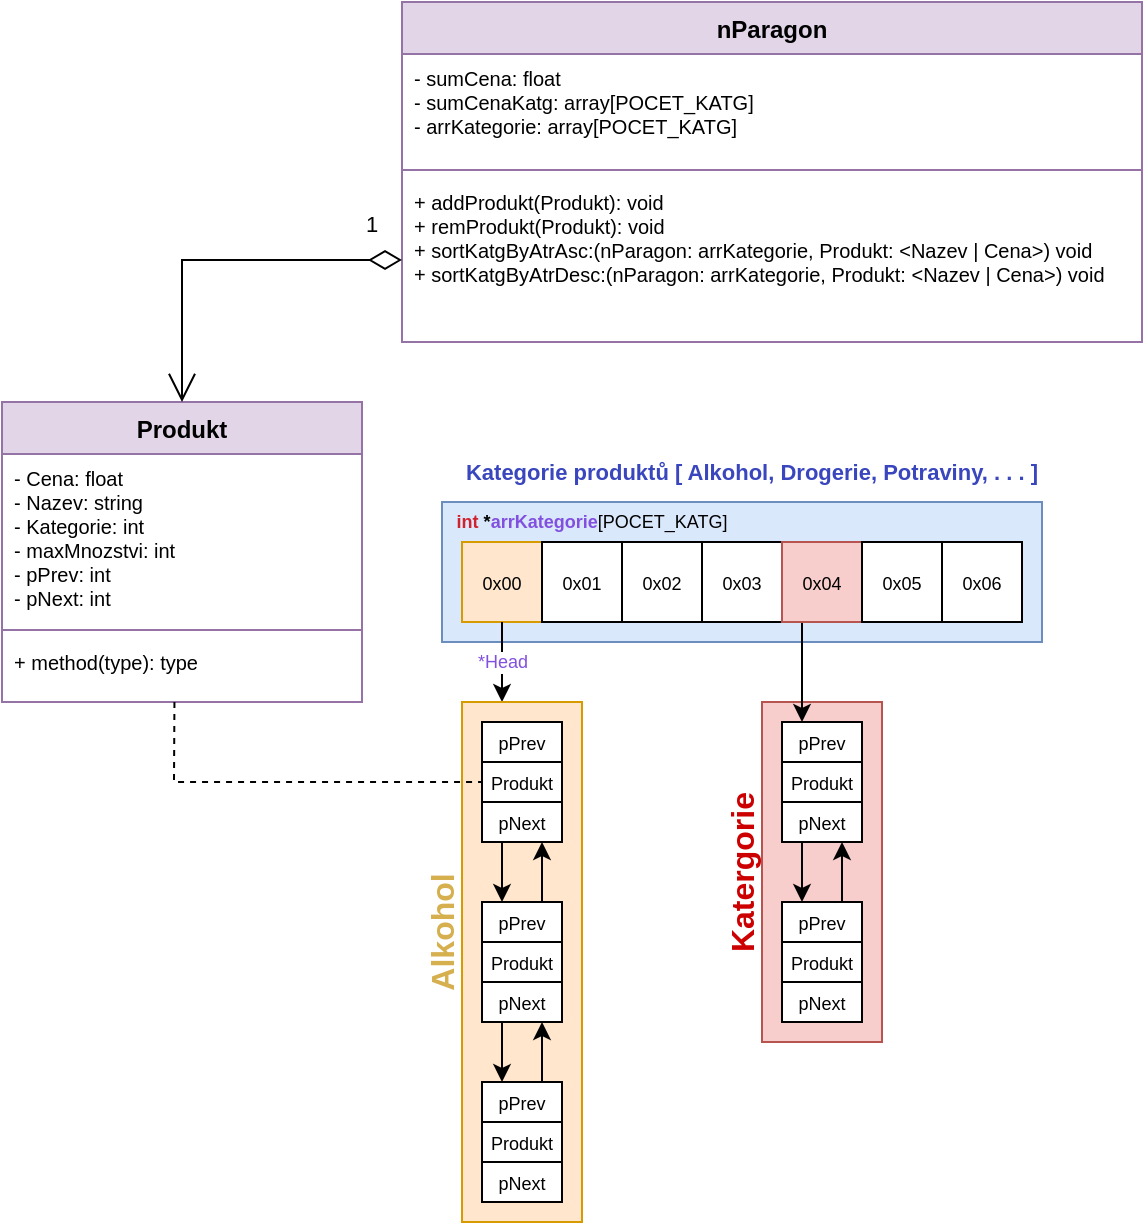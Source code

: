 <mxfile version="20.6.0" type="device"><diagram id="w1BpRzVjmXQjuApl746w" name="Stránka-1"><mxGraphModel dx="2330" dy="655" grid="1" gridSize="10" guides="1" tooltips="1" connect="1" arrows="1" fold="1" page="1" pageScale="1" pageWidth="827" pageHeight="1169" math="0" shadow="0"><root><mxCell id="0"/><mxCell id="1" parent="0"/><mxCell id="PmZrzllTRT7rCiJc2_XU-64" value="" style="rounded=0;whiteSpace=wrap;html=1;fontSize=9;fillColor=#f8cecc;strokeColor=#b85450;" parent="1" vertex="1"><mxGeometry x="350" y="400" width="60" height="170" as="geometry"/></mxCell><mxCell id="PmZrzllTRT7rCiJc2_XU-12" value="" style="rounded=0;whiteSpace=wrap;html=1;fillColor=#dae8fc;strokeColor=#6c8ebf;" parent="1" vertex="1"><mxGeometry x="190" y="300" width="300" height="70" as="geometry"/></mxCell><mxCell id="PmZrzllTRT7rCiJc2_XU-5" value="&lt;font style=&quot;font-size: 9px;&quot;&gt;0x00&lt;/font&gt;" style="rounded=0;whiteSpace=wrap;html=1;fillColor=#ffe6cc;strokeColor=#d79b00;" parent="1" vertex="1"><mxGeometry x="200" y="320" width="40" height="40" as="geometry"/></mxCell><mxCell id="PmZrzllTRT7rCiJc2_XU-13" value="&lt;font color=&quot;#cf222e&quot;&gt;&lt;b&gt;int&lt;/b&gt; &lt;/font&gt;&lt;b&gt;*&lt;font color=&quot;#8250df&quot;&gt;arrKategorie&lt;/font&gt;&lt;/b&gt;[POCET_KATG]" style="text;html=1;strokeColor=none;fillColor=none;align=center;verticalAlign=middle;whiteSpace=wrap;rounded=0;fontSize=9;" parent="1" vertex="1"><mxGeometry x="190" y="300" width="150" height="20" as="geometry"/></mxCell><mxCell id="PmZrzllTRT7rCiJc2_XU-14" value="&lt;font style=&quot;font-size: 9px;&quot;&gt;0x01&lt;/font&gt;" style="rounded=0;whiteSpace=wrap;html=1;" parent="1" vertex="1"><mxGeometry x="240" y="320" width="40" height="40" as="geometry"/></mxCell><mxCell id="PmZrzllTRT7rCiJc2_XU-15" value="&lt;font style=&quot;font-size: 9px;&quot;&gt;0x02&lt;/font&gt;" style="rounded=0;whiteSpace=wrap;html=1;" parent="1" vertex="1"><mxGeometry x="280" y="320" width="40" height="40" as="geometry"/></mxCell><mxCell id="PmZrzllTRT7rCiJc2_XU-16" value="&lt;font style=&quot;font-size: 9px;&quot;&gt;0x03&lt;/font&gt;" style="rounded=0;whiteSpace=wrap;html=1;" parent="1" vertex="1"><mxGeometry x="320" y="320" width="40" height="40" as="geometry"/></mxCell><mxCell id="PmZrzllTRT7rCiJc2_XU-61" style="edgeStyle=orthogonalEdgeStyle;rounded=0;orthogonalLoop=1;jettySize=auto;html=1;entryX=0.25;entryY=0;entryDx=0;entryDy=0;fontSize=9;fontColor=#8250df;exitX=0.25;exitY=1;exitDx=0;exitDy=0;" parent="1" source="PmZrzllTRT7rCiJc2_XU-17" target="PmZrzllTRT7rCiJc2_XU-48" edge="1"><mxGeometry relative="1" as="geometry"/></mxCell><mxCell id="PmZrzllTRT7rCiJc2_XU-17" value="&lt;font style=&quot;font-size: 9px;&quot;&gt;0x04&lt;/font&gt;" style="rounded=0;whiteSpace=wrap;html=1;fillColor=#f8cecc;strokeColor=#b85450;" parent="1" vertex="1"><mxGeometry x="360" y="320" width="40" height="40" as="geometry"/></mxCell><mxCell id="PmZrzllTRT7rCiJc2_XU-18" value="&lt;font style=&quot;font-size: 9px;&quot;&gt;0x05&lt;/font&gt;" style="rounded=0;whiteSpace=wrap;html=1;" parent="1" vertex="1"><mxGeometry x="400" y="320" width="40" height="40" as="geometry"/></mxCell><mxCell id="PmZrzllTRT7rCiJc2_XU-19" value="&lt;font style=&quot;font-size: 9px;&quot;&gt;0x06&lt;/font&gt;" style="rounded=0;whiteSpace=wrap;html=1;" parent="1" vertex="1"><mxGeometry x="440" y="320" width="40" height="40" as="geometry"/></mxCell><mxCell id="PmZrzllTRT7rCiJc2_XU-43" value="" style="endArrow=classic;html=1;rounded=0;fontSize=9;fontColor=#8250df;exitX=0.5;exitY=1;exitDx=0;exitDy=0;entryX=0.5;entryY=0;entryDx=0;entryDy=0;" parent="1" source="PmZrzllTRT7rCiJc2_XU-5" edge="1"><mxGeometry relative="1" as="geometry"><mxPoint x="210" y="510" as="sourcePoint"/><mxPoint x="220" y="400.0" as="targetPoint"/></mxGeometry></mxCell><mxCell id="PmZrzllTRT7rCiJc2_XU-44" value="*Head" style="edgeLabel;resizable=0;html=1;align=center;verticalAlign=middle;fontSize=9;fontColor=#8250df;" parent="PmZrzllTRT7rCiJc2_XU-43" connectable="0" vertex="1"><mxGeometry relative="1" as="geometry"/></mxCell><mxCell id="PmZrzllTRT7rCiJc2_XU-45" value="&lt;font style=&quot;font-size: 9px;&quot;&gt;Produkt&lt;/font&gt;" style="rounded=0;whiteSpace=wrap;html=1;" parent="1" vertex="1"><mxGeometry x="360" y="430" width="40" height="20" as="geometry"/></mxCell><mxCell id="PmZrzllTRT7rCiJc2_XU-46" style="edgeStyle=orthogonalEdgeStyle;rounded=0;orthogonalLoop=1;jettySize=auto;html=1;exitX=0.5;exitY=1;exitDx=0;exitDy=0;fontSize=9;fontColor=#8250df;" parent="1" source="PmZrzllTRT7rCiJc2_XU-45" target="PmZrzllTRT7rCiJc2_XU-45" edge="1"><mxGeometry relative="1" as="geometry"/></mxCell><mxCell id="PmZrzllTRT7rCiJc2_XU-55" style="edgeStyle=orthogonalEdgeStyle;rounded=0;orthogonalLoop=1;jettySize=auto;html=1;entryX=0.25;entryY=0;entryDx=0;entryDy=0;fontSize=9;fontColor=#8250df;exitX=0.25;exitY=1;exitDx=0;exitDy=0;" parent="1" source="PmZrzllTRT7rCiJc2_XU-47" target="PmZrzllTRT7rCiJc2_XU-52" edge="1"><mxGeometry relative="1" as="geometry"/></mxCell><mxCell id="PmZrzllTRT7rCiJc2_XU-47" value="&lt;font style=&quot;font-size: 9px;&quot;&gt;pNext&lt;/font&gt;" style="rounded=0;whiteSpace=wrap;html=1;" parent="1" vertex="1"><mxGeometry x="360" y="450" width="40" height="20" as="geometry"/></mxCell><mxCell id="PmZrzllTRT7rCiJc2_XU-48" value="&lt;font style=&quot;font-size: 9px;&quot;&gt;pPrev&lt;/font&gt;" style="rounded=0;whiteSpace=wrap;html=1;" parent="1" vertex="1"><mxGeometry x="360" y="410" width="40" height="20" as="geometry"/></mxCell><mxCell id="PmZrzllTRT7rCiJc2_XU-49" value="&lt;font style=&quot;font-size: 9px;&quot;&gt;Produkt&lt;/font&gt;" style="rounded=0;whiteSpace=wrap;html=1;" parent="1" vertex="1"><mxGeometry x="360" y="520" width="40" height="20" as="geometry"/></mxCell><mxCell id="PmZrzllTRT7rCiJc2_XU-50" style="edgeStyle=orthogonalEdgeStyle;rounded=0;orthogonalLoop=1;jettySize=auto;html=1;exitX=0.5;exitY=1;exitDx=0;exitDy=0;fontSize=9;fontColor=#8250df;" parent="1" source="PmZrzllTRT7rCiJc2_XU-49" target="PmZrzllTRT7rCiJc2_XU-49" edge="1"><mxGeometry relative="1" as="geometry"/></mxCell><mxCell id="PmZrzllTRT7rCiJc2_XU-51" value="&lt;font style=&quot;font-size: 9px;&quot;&gt;pNext&lt;/font&gt;" style="rounded=0;whiteSpace=wrap;html=1;" parent="1" vertex="1"><mxGeometry x="360" y="540" width="40" height="20" as="geometry"/></mxCell><mxCell id="PmZrzllTRT7rCiJc2_XU-56" style="edgeStyle=orthogonalEdgeStyle;rounded=0;orthogonalLoop=1;jettySize=auto;html=1;entryX=0.75;entryY=1;entryDx=0;entryDy=0;fontSize=9;fontColor=#8250df;exitX=0.75;exitY=0;exitDx=0;exitDy=0;" parent="1" source="PmZrzllTRT7rCiJc2_XU-52" target="PmZrzllTRT7rCiJc2_XU-47" edge="1"><mxGeometry relative="1" as="geometry"/></mxCell><mxCell id="PmZrzllTRT7rCiJc2_XU-52" value="&lt;font style=&quot;font-size: 9px;&quot;&gt;pPrev&lt;/font&gt;" style="rounded=0;whiteSpace=wrap;html=1;" parent="1" vertex="1"><mxGeometry x="360" y="500" width="40" height="20" as="geometry"/></mxCell><mxCell id="PmZrzllTRT7rCiJc2_XU-65" value="&lt;b&gt;&lt;font color=&quot;#3946bd&quot; style=&quot;font-size: 11px;&quot;&gt;Kategorie produktů [ Alkohol, Drogerie, Potraviny, . . . ]&lt;/font&gt;&lt;/b&gt;" style="text;html=1;strokeColor=none;fillColor=none;align=center;verticalAlign=middle;whiteSpace=wrap;rounded=0;fontSize=9;fontColor=#8250df;" parent="1" vertex="1"><mxGeometry x="200" y="270" width="290" height="30" as="geometry"/></mxCell><mxCell id="WIv5ynK2gD3QLk-U7zDh-7" value="Produkt" style="swimlane;fontStyle=1;align=center;verticalAlign=top;childLayout=stackLayout;horizontal=1;startSize=26;horizontalStack=0;resizeParent=1;resizeParentMax=0;resizeLast=0;collapsible=1;marginBottom=0;fillColor=#e1d5e7;strokeColor=#9673a6;" parent="1" vertex="1"><mxGeometry x="-30" y="250" width="180" height="150" as="geometry"/></mxCell><mxCell id="WIv5ynK2gD3QLk-U7zDh-8" value="- Cena: float&#10;- Nazev: string&#10;- Kategorie: int&#10;- maxMnozstvi: int&#10;- pPrev: int&#10;- pNext: int" style="text;strokeColor=none;fillColor=none;align=left;verticalAlign=top;spacingLeft=4;spacingRight=4;overflow=hidden;rotatable=0;points=[[0,0.5],[1,0.5]];portConstraint=eastwest;fontSize=10;" parent="WIv5ynK2gD3QLk-U7zDh-7" vertex="1"><mxGeometry y="26" width="180" height="84" as="geometry"/></mxCell><mxCell id="WIv5ynK2gD3QLk-U7zDh-9" value="" style="line;strokeWidth=1;fillColor=none;align=left;verticalAlign=middle;spacingTop=-1;spacingLeft=3;spacingRight=3;rotatable=0;labelPosition=right;points=[];portConstraint=eastwest;strokeColor=inherit;" parent="WIv5ynK2gD3QLk-U7zDh-7" vertex="1"><mxGeometry y="110" width="180" height="8" as="geometry"/></mxCell><mxCell id="WIv5ynK2gD3QLk-U7zDh-10" value="+ method(type): type" style="text;strokeColor=none;fillColor=none;align=left;verticalAlign=top;spacingLeft=4;spacingRight=4;overflow=hidden;rotatable=0;points=[[0,0.5],[1,0.5]];portConstraint=eastwest;fontSize=10;" parent="WIv5ynK2gD3QLk-U7zDh-7" vertex="1"><mxGeometry y="118" width="180" height="32" as="geometry"/></mxCell><mxCell id="WIv5ynK2gD3QLk-U7zDh-11" value="nParagon" style="swimlane;fontStyle=1;align=center;verticalAlign=top;childLayout=stackLayout;horizontal=1;startSize=26;horizontalStack=0;resizeParent=1;resizeParentMax=0;resizeLast=0;collapsible=1;marginBottom=0;fillColor=#e1d5e7;strokeColor=#9673a6;" parent="1" vertex="1"><mxGeometry x="170" y="50" width="370" height="170" as="geometry"/></mxCell><mxCell id="WIv5ynK2gD3QLk-U7zDh-12" value="- sumCena: float&#10;- sumCenaKatg: array[POCET_KATG]&#10;- arrKategorie: array[POCET_KATG]" style="text;strokeColor=none;fillColor=none;align=left;verticalAlign=top;spacingLeft=4;spacingRight=4;overflow=hidden;rotatable=0;points=[[0,0.5],[1,0.5]];portConstraint=eastwest;fontSize=10;" parent="WIv5ynK2gD3QLk-U7zDh-11" vertex="1"><mxGeometry y="26" width="370" height="54" as="geometry"/></mxCell><mxCell id="WIv5ynK2gD3QLk-U7zDh-13" value="" style="line;strokeWidth=1;fillColor=none;align=left;verticalAlign=middle;spacingTop=-1;spacingLeft=3;spacingRight=3;rotatable=0;labelPosition=right;points=[];portConstraint=eastwest;strokeColor=inherit;" parent="WIv5ynK2gD3QLk-U7zDh-11" vertex="1"><mxGeometry y="80" width="370" height="8" as="geometry"/></mxCell><mxCell id="WIv5ynK2gD3QLk-U7zDh-14" value="+ addProdukt(Produkt): void&#10;+ remProdukt(Produkt): void&#10;+ sortKatgByAtrAsc:(nParagon: arrKategorie, Produkt: &lt;Nazev | Cena&gt;) void&#10;+ sortKatgByAtrDesc:(nParagon: arrKategorie, Produkt: &lt;Nazev | Cena&gt;) void" style="text;strokeColor=none;fillColor=none;align=left;verticalAlign=top;spacingLeft=4;spacingRight=4;overflow=hidden;rotatable=0;points=[[0,0.5],[1,0.5]];portConstraint=eastwest;fontSize=10;" parent="WIv5ynK2gD3QLk-U7zDh-11" vertex="1"><mxGeometry y="88" width="370" height="82" as="geometry"/></mxCell><mxCell id="LmmyOls-eoVd1P4K7I83-13" value="" style="rounded=0;whiteSpace=wrap;html=1;fontSize=9;fillColor=#ffe6cc;strokeColor=#d79b00;" vertex="1" parent="1"><mxGeometry x="200" y="400" width="60" height="260" as="geometry"/></mxCell><mxCell id="LmmyOls-eoVd1P4K7I83-14" value="&lt;font style=&quot;font-size: 9px;&quot;&gt;Produkt&lt;/font&gt;" style="rounded=0;whiteSpace=wrap;html=1;" vertex="1" parent="1"><mxGeometry x="210" y="430" width="40" height="20" as="geometry"/></mxCell><mxCell id="LmmyOls-eoVd1P4K7I83-15" style="edgeStyle=orthogonalEdgeStyle;rounded=0;orthogonalLoop=1;jettySize=auto;html=1;exitX=0.5;exitY=1;exitDx=0;exitDy=0;fontSize=9;fontColor=#8250df;" edge="1" source="LmmyOls-eoVd1P4K7I83-14" target="LmmyOls-eoVd1P4K7I83-14" parent="1"><mxGeometry relative="1" as="geometry"/></mxCell><mxCell id="LmmyOls-eoVd1P4K7I83-16" style="edgeStyle=orthogonalEdgeStyle;rounded=0;orthogonalLoop=1;jettySize=auto;html=1;entryX=0.25;entryY=0;entryDx=0;entryDy=0;fontSize=9;fontColor=#8250df;exitX=0.25;exitY=1;exitDx=0;exitDy=0;" edge="1" source="LmmyOls-eoVd1P4K7I83-17" target="LmmyOls-eoVd1P4K7I83-23" parent="1"><mxGeometry relative="1" as="geometry"/></mxCell><mxCell id="LmmyOls-eoVd1P4K7I83-17" value="&lt;font style=&quot;font-size: 9px;&quot;&gt;pNext&lt;/font&gt;" style="rounded=0;whiteSpace=wrap;html=1;" vertex="1" parent="1"><mxGeometry x="210" y="450" width="40" height="20" as="geometry"/></mxCell><mxCell id="LmmyOls-eoVd1P4K7I83-18" value="&lt;font style=&quot;font-size: 9px;&quot;&gt;pPrev&lt;/font&gt;" style="rounded=0;whiteSpace=wrap;html=1;" vertex="1" parent="1"><mxGeometry x="210" y="410" width="40" height="20" as="geometry"/></mxCell><mxCell id="LmmyOls-eoVd1P4K7I83-19" value="&lt;font style=&quot;font-size: 9px;&quot;&gt;Produkt&lt;/font&gt;" style="rounded=0;whiteSpace=wrap;html=1;" vertex="1" parent="1"><mxGeometry x="210" y="520" width="40" height="20" as="geometry"/></mxCell><mxCell id="LmmyOls-eoVd1P4K7I83-20" style="edgeStyle=orthogonalEdgeStyle;rounded=0;orthogonalLoop=1;jettySize=auto;html=1;exitX=0.5;exitY=1;exitDx=0;exitDy=0;fontSize=9;fontColor=#8250df;" edge="1" source="LmmyOls-eoVd1P4K7I83-19" target="LmmyOls-eoVd1P4K7I83-19" parent="1"><mxGeometry relative="1" as="geometry"/></mxCell><mxCell id="LmmyOls-eoVd1P4K7I83-21" value="&lt;font style=&quot;font-size: 9px;&quot;&gt;pNext&lt;/font&gt;" style="rounded=0;whiteSpace=wrap;html=1;" vertex="1" parent="1"><mxGeometry x="210" y="540" width="40" height="20" as="geometry"/></mxCell><mxCell id="LmmyOls-eoVd1P4K7I83-22" style="edgeStyle=orthogonalEdgeStyle;rounded=0;orthogonalLoop=1;jettySize=auto;html=1;entryX=0.75;entryY=1;entryDx=0;entryDy=0;fontSize=9;fontColor=#8250df;exitX=0.75;exitY=0;exitDx=0;exitDy=0;" edge="1" source="LmmyOls-eoVd1P4K7I83-23" target="LmmyOls-eoVd1P4K7I83-17" parent="1"><mxGeometry relative="1" as="geometry"/></mxCell><mxCell id="LmmyOls-eoVd1P4K7I83-23" value="&lt;font style=&quot;font-size: 9px;&quot;&gt;pPrev&lt;/font&gt;" style="rounded=0;whiteSpace=wrap;html=1;" vertex="1" parent="1"><mxGeometry x="210" y="500" width="40" height="20" as="geometry"/></mxCell><mxCell id="LmmyOls-eoVd1P4K7I83-24" style="edgeStyle=orthogonalEdgeStyle;rounded=0;orthogonalLoop=1;jettySize=auto;html=1;entryX=0.25;entryY=0;entryDx=0;entryDy=0;fontSize=9;fontColor=#8250df;exitX=0.25;exitY=1;exitDx=0;exitDy=0;" edge="1" target="LmmyOls-eoVd1P4K7I83-29" parent="1"><mxGeometry relative="1" as="geometry"><mxPoint x="220" y="560.0" as="sourcePoint"/></mxGeometry></mxCell><mxCell id="LmmyOls-eoVd1P4K7I83-25" value="&lt;font style=&quot;font-size: 9px;&quot;&gt;Produkt&lt;/font&gt;" style="rounded=0;whiteSpace=wrap;html=1;" vertex="1" parent="1"><mxGeometry x="210" y="610" width="40" height="20" as="geometry"/></mxCell><mxCell id="LmmyOls-eoVd1P4K7I83-26" style="edgeStyle=orthogonalEdgeStyle;rounded=0;orthogonalLoop=1;jettySize=auto;html=1;exitX=0.5;exitY=1;exitDx=0;exitDy=0;fontSize=9;fontColor=#8250df;" edge="1" source="LmmyOls-eoVd1P4K7I83-25" target="LmmyOls-eoVd1P4K7I83-25" parent="1"><mxGeometry relative="1" as="geometry"/></mxCell><mxCell id="LmmyOls-eoVd1P4K7I83-27" value="&lt;font style=&quot;font-size: 9px;&quot;&gt;pNext&lt;/font&gt;" style="rounded=0;whiteSpace=wrap;html=1;" vertex="1" parent="1"><mxGeometry x="210" y="630" width="40" height="20" as="geometry"/></mxCell><mxCell id="LmmyOls-eoVd1P4K7I83-28" style="edgeStyle=orthogonalEdgeStyle;rounded=0;orthogonalLoop=1;jettySize=auto;html=1;entryX=0.75;entryY=1;entryDx=0;entryDy=0;fontSize=9;fontColor=#8250df;exitX=0.75;exitY=0;exitDx=0;exitDy=0;" edge="1" source="LmmyOls-eoVd1P4K7I83-29" parent="1"><mxGeometry relative="1" as="geometry"><mxPoint x="240" y="560.0" as="targetPoint"/></mxGeometry></mxCell><mxCell id="LmmyOls-eoVd1P4K7I83-29" value="&lt;font style=&quot;font-size: 9px;&quot;&gt;pPrev&lt;/font&gt;" style="rounded=0;whiteSpace=wrap;html=1;" vertex="1" parent="1"><mxGeometry x="210" y="590" width="40" height="20" as="geometry"/></mxCell><mxCell id="LmmyOls-eoVd1P4K7I83-34" value="1" style="endArrow=open;html=1;endSize=12;startArrow=diamondThin;startSize=14;startFill=0;edgeStyle=orthogonalEdgeStyle;align=left;verticalAlign=bottom;rounded=0;entryX=0.5;entryY=0;entryDx=0;entryDy=0;" edge="1" parent="1" source="WIv5ynK2gD3QLk-U7zDh-14" target="WIv5ynK2gD3QLk-U7zDh-7"><mxGeometry x="-0.779" y="-9" relative="1" as="geometry"><mxPoint x="200" y="360" as="sourcePoint"/><mxPoint x="360" y="360" as="targetPoint"/><mxPoint as="offset"/></mxGeometry></mxCell><mxCell id="LmmyOls-eoVd1P4K7I83-35" value="" style="endArrow=none;dashed=1;html=1;rounded=0;exitX=0.479;exitY=1.001;exitDx=0;exitDy=0;exitPerimeter=0;entryX=0;entryY=0.5;entryDx=0;entryDy=0;" edge="1" parent="1" source="WIv5ynK2gD3QLk-U7zDh-10" target="LmmyOls-eoVd1P4K7I83-14"><mxGeometry width="50" height="50" relative="1" as="geometry"><mxPoint x="250" y="390" as="sourcePoint"/><mxPoint x="300" y="340" as="targetPoint"/><Array as="points"><mxPoint x="56" y="440"/></Array></mxGeometry></mxCell><mxCell id="LmmyOls-eoVd1P4K7I83-37" value="&lt;font color=&quot;#d6af4f&quot; style=&quot;font-size: 16px;&quot;&gt;&lt;b style=&quot;&quot;&gt;Alkohol&lt;/b&gt;&lt;/font&gt;" style="text;html=1;strokeColor=none;fillColor=none;align=center;verticalAlign=middle;whiteSpace=wrap;rounded=0;rotation=270;" vertex="1" parent="1"><mxGeometry x="160" y="500" width="60" height="30" as="geometry"/></mxCell><mxCell id="LmmyOls-eoVd1P4K7I83-40" value="&lt;font color=&quot;#cc0000&quot; style=&quot;font-size: 16px;&quot;&gt;&lt;b style=&quot;&quot;&gt;Katergorie&lt;/b&gt;&lt;/font&gt;" style="text;html=1;strokeColor=none;fillColor=none;align=center;verticalAlign=middle;whiteSpace=wrap;rounded=0;rotation=270;" vertex="1" parent="1"><mxGeometry x="310" y="470" width="60" height="30" as="geometry"/></mxCell></root></mxGraphModel></diagram></mxfile>